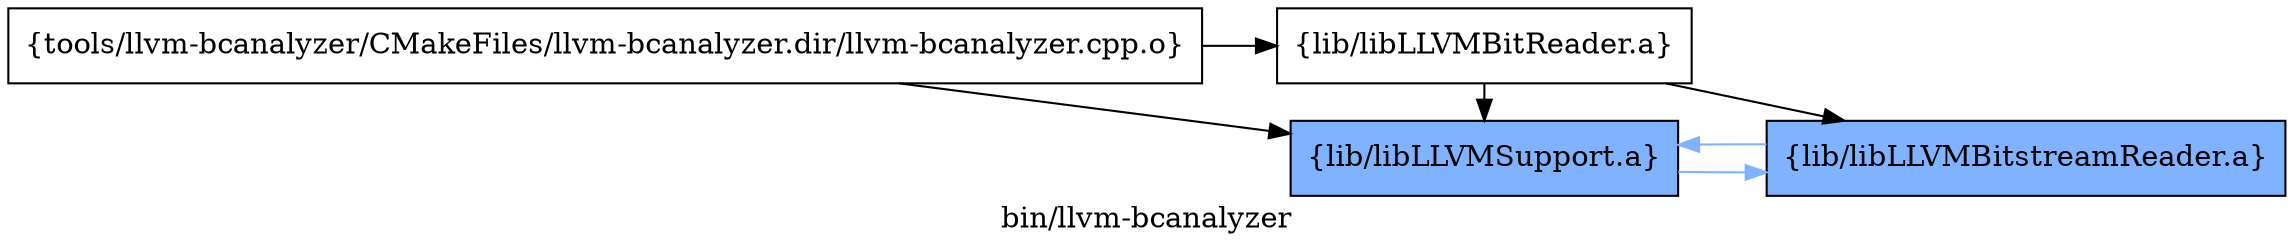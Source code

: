 digraph "bin/llvm-bcanalyzer" {
	label="bin/llvm-bcanalyzer";
	rankdir=LR;
	{ rank=same; Node0x55be3be49878;  }
	{ rank=same; Node0x55be3be477f8; Node0x55be3be481f8;  }

	Node0x55be3be49878 [shape=record,shape=box,group=0,label="{tools/llvm-bcanalyzer/CMakeFiles/llvm-bcanalyzer.dir/llvm-bcanalyzer.cpp.o}"];
	Node0x55be3be49878 -> Node0x55be3be477f8;
	Node0x55be3be49878 -> Node0x55be3be481f8;
	Node0x55be3be477f8 [shape=record,shape=box,group=0,label="{lib/libLLVMBitReader.a}"];
	Node0x55be3be477f8 -> Node0x55be3be47cf8;
	Node0x55be3be477f8 -> Node0x55be3be481f8;
	Node0x55be3be481f8 [shape=record,shape=box,group=1,style=filled,fillcolor="0.600000 0.5 1",label="{lib/libLLVMSupport.a}"];
	Node0x55be3be481f8 -> Node0x55be3be47cf8[color="0.600000 0.5 1"];
	Node0x55be3be47cf8 [shape=record,shape=box,group=1,style=filled,fillcolor="0.600000 0.5 1",label="{lib/libLLVMBitstreamReader.a}"];
	Node0x55be3be47cf8 -> Node0x55be3be481f8[color="0.600000 0.5 1"];
}
